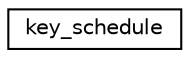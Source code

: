 digraph "Graphical Class Hierarchy"
{
 // INTERACTIVE_SVG=YES
  edge [fontname="Helvetica",fontsize="10",labelfontname="Helvetica",labelfontsize="10"];
  node [fontname="Helvetica",fontsize="10",shape=record];
  rankdir="LR";
  Node0 [label="key_schedule",height=0.2,width=0.4,color="black", fillcolor="white", style="filled",URL="$d4/daf/enumkey__schedule.html"];
}
